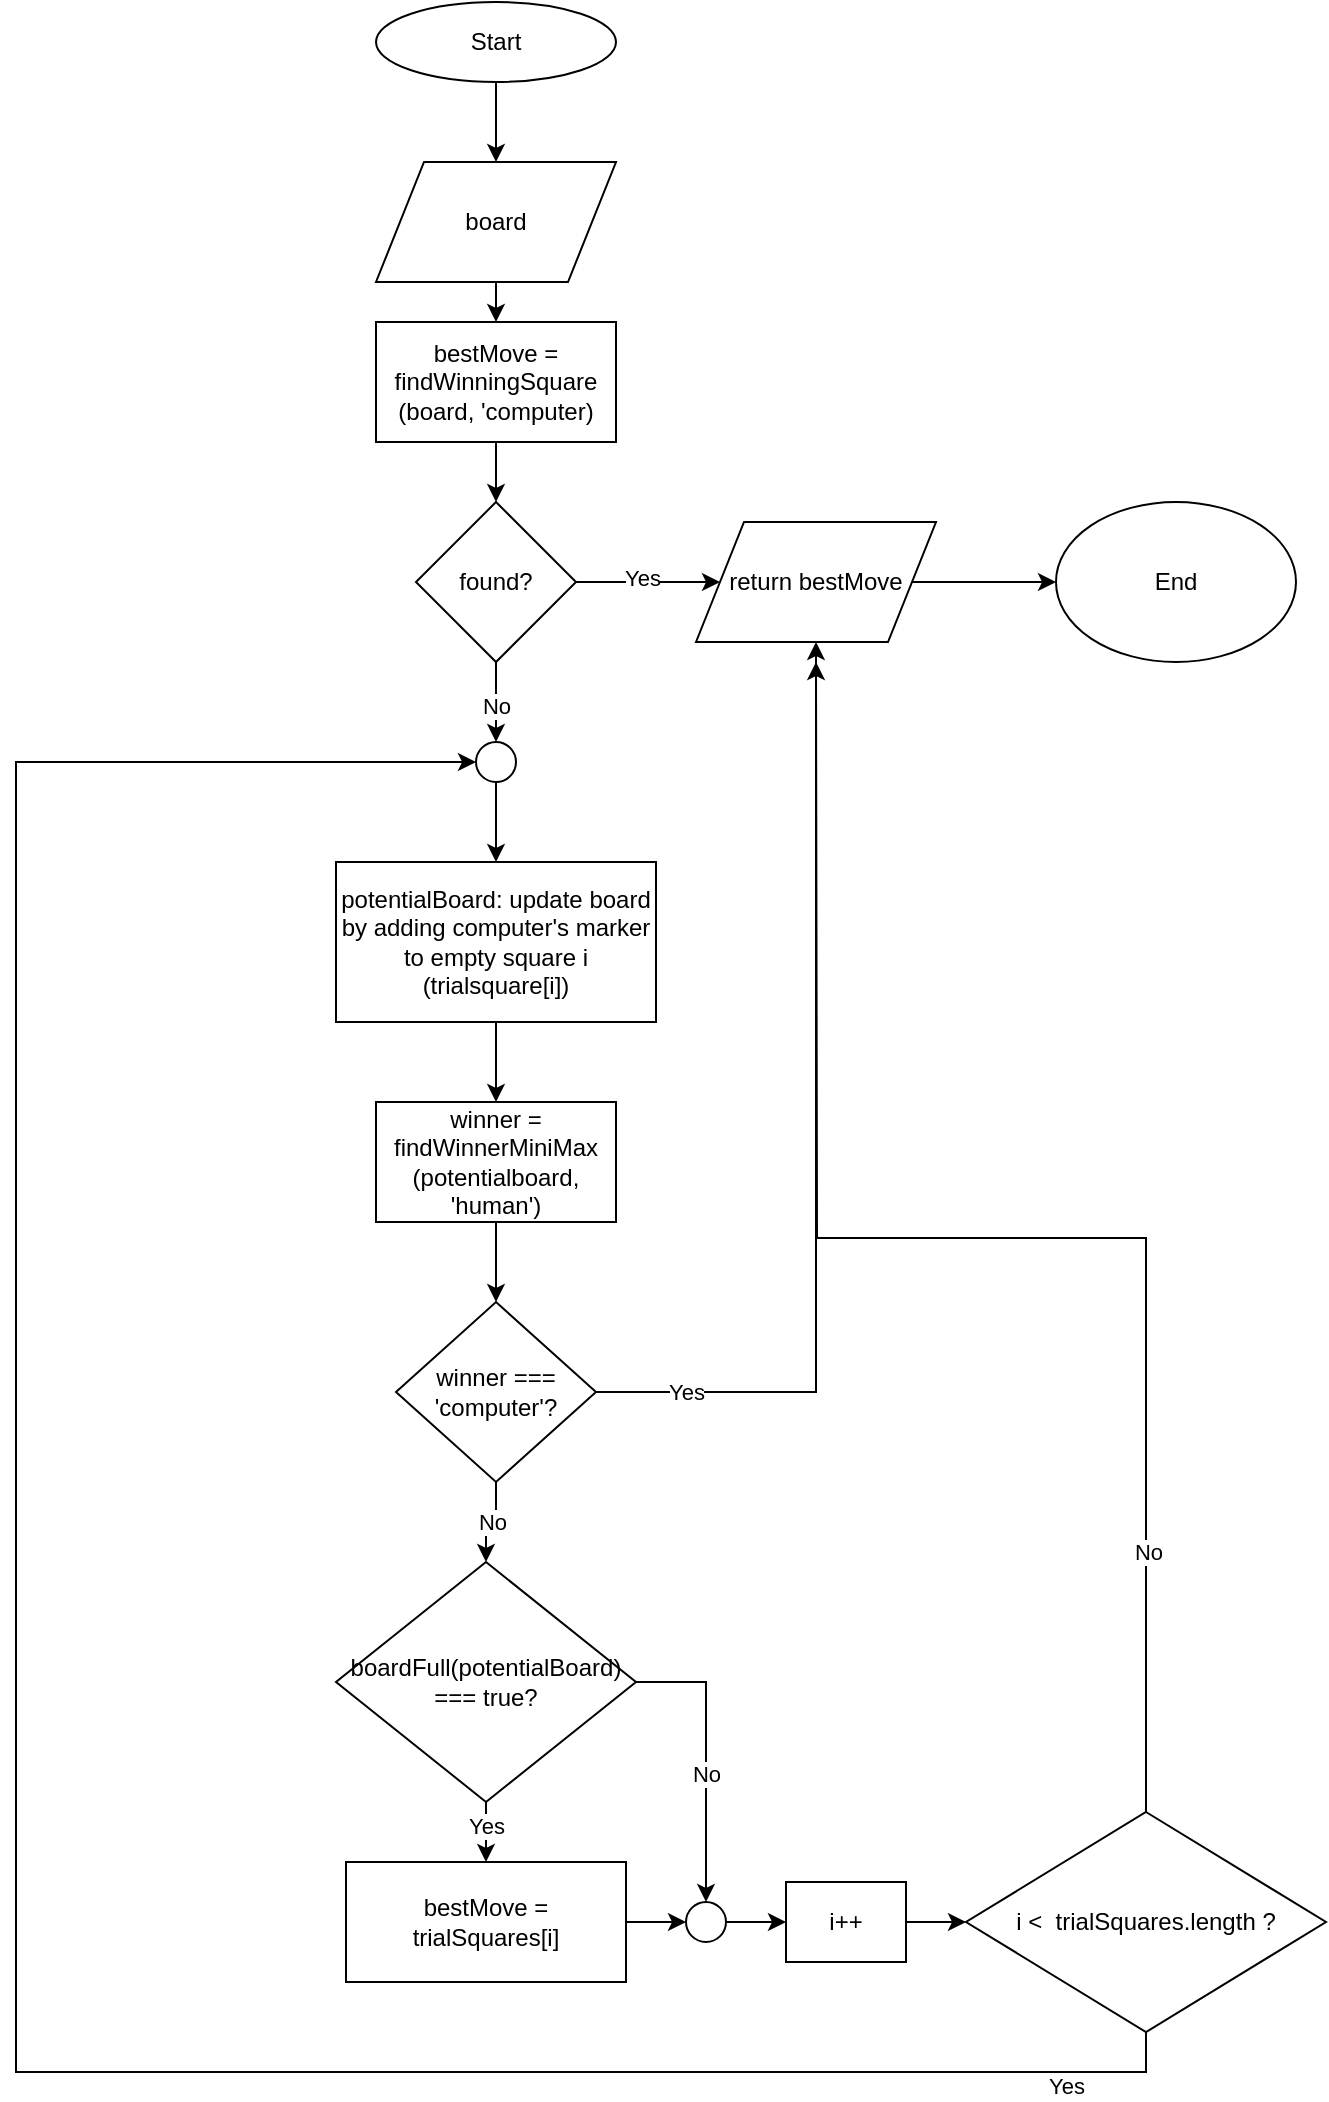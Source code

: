 <mxfile version="13.0.3" type="device" pages="2"><diagram id="iCklrTBfvFfXar5_xqN9" name="computerBestMove (board)"><mxGraphModel dx="1892" dy="1238" grid="1" gridSize="10" guides="1" tooltips="1" connect="1" arrows="1" fold="1" page="1" pageScale="1" pageWidth="850" pageHeight="1100" math="0" shadow="0"><root><mxCell id="0"/><mxCell id="1" parent="0"/><mxCell id="P31qVpUJk5AnuP_3QiR0-4" style="edgeStyle=orthogonalEdgeStyle;rounded=0;orthogonalLoop=1;jettySize=auto;html=1;exitX=0.5;exitY=1;exitDx=0;exitDy=0;entryX=0.5;entryY=0;entryDx=0;entryDy=0;" parent="1" source="P31qVpUJk5AnuP_3QiR0-1" target="P31qVpUJk5AnuP_3QiR0-2" edge="1"><mxGeometry relative="1" as="geometry"/></mxCell><mxCell id="P31qVpUJk5AnuP_3QiR0-1" value="Start" style="ellipse;whiteSpace=wrap;html=1;" parent="1" vertex="1"><mxGeometry x="330" y="20" width="120" height="40" as="geometry"/></mxCell><mxCell id="P31qVpUJk5AnuP_3QiR0-5" style="edgeStyle=orthogonalEdgeStyle;rounded=0;orthogonalLoop=1;jettySize=auto;html=1;exitX=0.5;exitY=1;exitDx=0;exitDy=0;entryX=0.5;entryY=0;entryDx=0;entryDy=0;" parent="1" source="P31qVpUJk5AnuP_3QiR0-2" target="P31qVpUJk5AnuP_3QiR0-3" edge="1"><mxGeometry relative="1" as="geometry"/></mxCell><mxCell id="P31qVpUJk5AnuP_3QiR0-2" value="board" style="shape=parallelogram;perimeter=parallelogramPerimeter;whiteSpace=wrap;html=1;" parent="1" vertex="1"><mxGeometry x="330" y="100" width="120" height="60" as="geometry"/></mxCell><mxCell id="P31qVpUJk5AnuP_3QiR0-7" style="edgeStyle=orthogonalEdgeStyle;rounded=0;orthogonalLoop=1;jettySize=auto;html=1;exitX=0.5;exitY=1;exitDx=0;exitDy=0;entryX=0.5;entryY=0;entryDx=0;entryDy=0;" parent="1" source="P31qVpUJk5AnuP_3QiR0-3" target="P31qVpUJk5AnuP_3QiR0-6" edge="1"><mxGeometry relative="1" as="geometry"/></mxCell><mxCell id="P31qVpUJk5AnuP_3QiR0-3" value="bestMove = findWinningSquare (board, 'computer)" style="rounded=0;whiteSpace=wrap;html=1;" parent="1" vertex="1"><mxGeometry x="330" y="180" width="120" height="60" as="geometry"/></mxCell><mxCell id="P31qVpUJk5AnuP_3QiR0-9" style="edgeStyle=orthogonalEdgeStyle;rounded=0;orthogonalLoop=1;jettySize=auto;html=1;exitX=1;exitY=0.5;exitDx=0;exitDy=0;entryX=0;entryY=0.5;entryDx=0;entryDy=0;" parent="1" source="P31qVpUJk5AnuP_3QiR0-6" target="P31qVpUJk5AnuP_3QiR0-8" edge="1"><mxGeometry relative="1" as="geometry"/></mxCell><mxCell id="P31qVpUJk5AnuP_3QiR0-12" value="Yes" style="edgeLabel;html=1;align=center;verticalAlign=middle;resizable=0;points=[];" parent="P31qVpUJk5AnuP_3QiR0-9" vertex="1" connectable="0"><mxGeometry x="-0.083" y="2" relative="1" as="geometry"><mxPoint as="offset"/></mxGeometry></mxCell><mxCell id="P31qVpUJk5AnuP_3QiR0-32" style="edgeStyle=orthogonalEdgeStyle;rounded=0;orthogonalLoop=1;jettySize=auto;html=1;exitX=0.5;exitY=1;exitDx=0;exitDy=0;entryX=0.5;entryY=0;entryDx=0;entryDy=0;" parent="1" source="P31qVpUJk5AnuP_3QiR0-6" target="P31qVpUJk5AnuP_3QiR0-31" edge="1"><mxGeometry relative="1" as="geometry"/></mxCell><mxCell id="P31qVpUJk5AnuP_3QiR0-34" value="No" style="edgeLabel;html=1;align=center;verticalAlign=middle;resizable=0;points=[];" parent="P31qVpUJk5AnuP_3QiR0-32" vertex="1" connectable="0"><mxGeometry x="-0.429" y="-10" relative="1" as="geometry"><mxPoint x="10" y="10" as="offset"/></mxGeometry></mxCell><mxCell id="P31qVpUJk5AnuP_3QiR0-6" value="found?" style="rhombus;whiteSpace=wrap;html=1;" parent="1" vertex="1"><mxGeometry x="350" y="270" width="80" height="80" as="geometry"/></mxCell><mxCell id="P31qVpUJk5AnuP_3QiR0-11" style="edgeStyle=orthogonalEdgeStyle;rounded=0;orthogonalLoop=1;jettySize=auto;html=1;exitX=1;exitY=0.5;exitDx=0;exitDy=0;entryX=0;entryY=0.5;entryDx=0;entryDy=0;" parent="1" source="P31qVpUJk5AnuP_3QiR0-8" target="P31qVpUJk5AnuP_3QiR0-10" edge="1"><mxGeometry relative="1" as="geometry"/></mxCell><mxCell id="P31qVpUJk5AnuP_3QiR0-8" value="return bestMove" style="shape=parallelogram;perimeter=parallelogramPerimeter;whiteSpace=wrap;html=1;" parent="1" vertex="1"><mxGeometry x="490" y="280" width="120" height="60" as="geometry"/></mxCell><mxCell id="P31qVpUJk5AnuP_3QiR0-10" value="End" style="ellipse;whiteSpace=wrap;html=1;" parent="1" vertex="1"><mxGeometry x="670" y="270" width="120" height="80" as="geometry"/></mxCell><mxCell id="P31qVpUJk5AnuP_3QiR0-18" style="edgeStyle=orthogonalEdgeStyle;rounded=0;orthogonalLoop=1;jettySize=auto;html=1;exitX=0.5;exitY=1;exitDx=0;exitDy=0;entryX=0.5;entryY=0;entryDx=0;entryDy=0;" parent="1" source="P31qVpUJk5AnuP_3QiR0-13" target="P31qVpUJk5AnuP_3QiR0-17" edge="1"><mxGeometry relative="1" as="geometry"/></mxCell><mxCell id="P31qVpUJk5AnuP_3QiR0-13" value="potentialBoard: update board by adding computer's marker to empty square i (trialsquare[i])" style="rounded=0;whiteSpace=wrap;html=1;" parent="1" vertex="1"><mxGeometry x="310" y="450" width="160" height="80" as="geometry"/></mxCell><mxCell id="P31qVpUJk5AnuP_3QiR0-20" style="edgeStyle=orthogonalEdgeStyle;rounded=0;orthogonalLoop=1;jettySize=auto;html=1;exitX=0.5;exitY=1;exitDx=0;exitDy=0;entryX=0.5;entryY=0;entryDx=0;entryDy=0;" parent="1" source="P31qVpUJk5AnuP_3QiR0-17" target="P31qVpUJk5AnuP_3QiR0-19" edge="1"><mxGeometry relative="1" as="geometry"/></mxCell><mxCell id="P31qVpUJk5AnuP_3QiR0-17" value="winner = findWinnerMiniMax (potentialboard, 'human')" style="rounded=0;whiteSpace=wrap;html=1;" parent="1" vertex="1"><mxGeometry x="330" y="570" width="120" height="60" as="geometry"/></mxCell><mxCell id="P31qVpUJk5AnuP_3QiR0-21" style="edgeStyle=orthogonalEdgeStyle;rounded=0;orthogonalLoop=1;jettySize=auto;html=1;exitX=1;exitY=0.5;exitDx=0;exitDy=0;entryX=0.5;entryY=1;entryDx=0;entryDy=0;" parent="1" source="P31qVpUJk5AnuP_3QiR0-19" target="P31qVpUJk5AnuP_3QiR0-8" edge="1"><mxGeometry relative="1" as="geometry"/></mxCell><mxCell id="P31qVpUJk5AnuP_3QiR0-22" value="Yes" style="edgeLabel;html=1;align=center;verticalAlign=middle;resizable=0;points=[];" parent="P31qVpUJk5AnuP_3QiR0-21" vertex="1" connectable="0"><mxGeometry x="-0.816" y="-2" relative="1" as="geometry"><mxPoint y="-2" as="offset"/></mxGeometry></mxCell><mxCell id="P31qVpUJk5AnuP_3QiR0-24" value="No" style="edgeStyle=orthogonalEdgeStyle;rounded=0;orthogonalLoop=1;jettySize=auto;html=1;exitX=0.5;exitY=1;exitDx=0;exitDy=0;entryX=0.5;entryY=0;entryDx=0;entryDy=0;" parent="1" source="P31qVpUJk5AnuP_3QiR0-19" target="tBIIyXvJXtZ9PW6krhpN-5" edge="1"><mxGeometry relative="1" as="geometry"><mxPoint x="390" y="930" as="targetPoint"/></mxGeometry></mxCell><mxCell id="P31qVpUJk5AnuP_3QiR0-19" value="winner === 'computer'?" style="rhombus;whiteSpace=wrap;html=1;" parent="1" vertex="1"><mxGeometry x="340" y="670" width="100" height="90" as="geometry"/></mxCell><mxCell id="P31qVpUJk5AnuP_3QiR0-33" style="edgeStyle=orthogonalEdgeStyle;rounded=0;orthogonalLoop=1;jettySize=auto;html=1;exitX=0.5;exitY=1;exitDx=0;exitDy=0;entryX=0.5;entryY=0;entryDx=0;entryDy=0;" parent="1" source="P31qVpUJk5AnuP_3QiR0-31" target="P31qVpUJk5AnuP_3QiR0-13" edge="1"><mxGeometry relative="1" as="geometry"/></mxCell><mxCell id="P31qVpUJk5AnuP_3QiR0-31" value="" style="ellipse;whiteSpace=wrap;html=1;aspect=fixed;" parent="1" vertex="1"><mxGeometry x="380" y="390" width="20" height="20" as="geometry"/></mxCell><mxCell id="tBIIyXvJXtZ9PW6krhpN-1" value="" style="edgeStyle=orthogonalEdgeStyle;rounded=0;orthogonalLoop=1;jettySize=auto;html=1;" edge="1" parent="1" source="tBIIyXvJXtZ9PW6krhpN-5" target="tBIIyXvJXtZ9PW6krhpN-10"><mxGeometry relative="1" as="geometry"/></mxCell><mxCell id="tBIIyXvJXtZ9PW6krhpN-2" value="Yes" style="edgeLabel;html=1;align=center;verticalAlign=middle;resizable=0;points=[];" vertex="1" connectable="0" parent="tBIIyXvJXtZ9PW6krhpN-1"><mxGeometry x="0.26" relative="1" as="geometry"><mxPoint as="offset"/></mxGeometry></mxCell><mxCell id="tBIIyXvJXtZ9PW6krhpN-3" style="edgeStyle=orthogonalEdgeStyle;rounded=0;orthogonalLoop=1;jettySize=auto;html=1;entryX=0.5;entryY=0;entryDx=0;entryDy=0;" edge="1" parent="1" source="tBIIyXvJXtZ9PW6krhpN-5" target="tBIIyXvJXtZ9PW6krhpN-14"><mxGeometry relative="1" as="geometry"/></mxCell><mxCell id="tBIIyXvJXtZ9PW6krhpN-4" value="No" style="edgeLabel;html=1;align=center;verticalAlign=middle;resizable=0;points=[];" vertex="1" connectable="0" parent="tBIIyXvJXtZ9PW6krhpN-3"><mxGeometry x="0.11" relative="1" as="geometry"><mxPoint as="offset"/></mxGeometry></mxCell><mxCell id="tBIIyXvJXtZ9PW6krhpN-5" value="boardFull(potentialBoard) === true?" style="rhombus;whiteSpace=wrap;html=1;" vertex="1" parent="1"><mxGeometry x="310" y="800" width="150" height="120" as="geometry"/></mxCell><mxCell id="tBIIyXvJXtZ9PW6krhpN-17" style="edgeStyle=orthogonalEdgeStyle;rounded=0;orthogonalLoop=1;jettySize=auto;html=1;exitX=0.5;exitY=0;exitDx=0;exitDy=0;" edge="1" parent="1" source="tBIIyXvJXtZ9PW6krhpN-8"><mxGeometry relative="1" as="geometry"><mxPoint x="550" y="350" as="targetPoint"/></mxGeometry></mxCell><mxCell id="tBIIyXvJXtZ9PW6krhpN-20" value="No" style="edgeLabel;html=1;align=center;verticalAlign=middle;resizable=0;points=[];" vertex="1" connectable="0" parent="tBIIyXvJXtZ9PW6krhpN-17"><mxGeometry x="-0.651" y="-1" relative="1" as="geometry"><mxPoint y="-1" as="offset"/></mxGeometry></mxCell><mxCell id="tBIIyXvJXtZ9PW6krhpN-18" style="edgeStyle=orthogonalEdgeStyle;rounded=0;orthogonalLoop=1;jettySize=auto;html=1;exitX=0.5;exitY=1;exitDx=0;exitDy=0;entryX=0;entryY=0.5;entryDx=0;entryDy=0;" edge="1" parent="1" source="tBIIyXvJXtZ9PW6krhpN-8" target="P31qVpUJk5AnuP_3QiR0-31"><mxGeometry relative="1" as="geometry"><mxPoint x="210" y="160" as="targetPoint"/><Array as="points"><mxPoint x="715" y="1055"/><mxPoint x="150" y="1055"/><mxPoint x="150" y="400"/></Array></mxGeometry></mxCell><mxCell id="tBIIyXvJXtZ9PW6krhpN-19" value="Yes" style="edgeLabel;html=1;align=center;verticalAlign=middle;resizable=0;points=[];" vertex="1" connectable="0" parent="tBIIyXvJXtZ9PW6krhpN-18"><mxGeometry x="-0.917" y="7" relative="1" as="geometry"><mxPoint x="1" as="offset"/></mxGeometry></mxCell><mxCell id="tBIIyXvJXtZ9PW6krhpN-8" value="i &amp;lt;&amp;nbsp; trialSquares.length ?" style="rhombus;whiteSpace=wrap;html=1;" vertex="1" parent="1"><mxGeometry x="625" y="925" width="180" height="110" as="geometry"/></mxCell><mxCell id="tBIIyXvJXtZ9PW6krhpN-9" style="edgeStyle=orthogonalEdgeStyle;rounded=0;orthogonalLoop=1;jettySize=auto;html=1;exitX=1;exitY=0.5;exitDx=0;exitDy=0;entryX=0;entryY=0.5;entryDx=0;entryDy=0;" edge="1" parent="1" source="tBIIyXvJXtZ9PW6krhpN-10" target="tBIIyXvJXtZ9PW6krhpN-14"><mxGeometry relative="1" as="geometry"/></mxCell><mxCell id="tBIIyXvJXtZ9PW6krhpN-10" value="bestMove = trialSquares[i]" style="rounded=0;whiteSpace=wrap;html=1;" vertex="1" parent="1"><mxGeometry x="315" y="950" width="140" height="60" as="geometry"/></mxCell><mxCell id="tBIIyXvJXtZ9PW6krhpN-11" style="edgeStyle=orthogonalEdgeStyle;rounded=0;orthogonalLoop=1;jettySize=auto;html=1;exitX=1;exitY=0.5;exitDx=0;exitDy=0;entryX=0;entryY=0.5;entryDx=0;entryDy=0;" edge="1" parent="1" source="tBIIyXvJXtZ9PW6krhpN-12" target="tBIIyXvJXtZ9PW6krhpN-8"><mxGeometry relative="1" as="geometry"/></mxCell><mxCell id="tBIIyXvJXtZ9PW6krhpN-12" value="i++" style="rounded=0;whiteSpace=wrap;html=1;" vertex="1" parent="1"><mxGeometry x="535" y="960" width="60" height="40" as="geometry"/></mxCell><mxCell id="tBIIyXvJXtZ9PW6krhpN-13" style="edgeStyle=orthogonalEdgeStyle;rounded=0;orthogonalLoop=1;jettySize=auto;html=1;exitX=1;exitY=0.5;exitDx=0;exitDy=0;entryX=0;entryY=0.5;entryDx=0;entryDy=0;" edge="1" parent="1" source="tBIIyXvJXtZ9PW6krhpN-14" target="tBIIyXvJXtZ9PW6krhpN-12"><mxGeometry relative="1" as="geometry"/></mxCell><mxCell id="tBIIyXvJXtZ9PW6krhpN-14" value="" style="ellipse;whiteSpace=wrap;html=1;aspect=fixed;" vertex="1" parent="1"><mxGeometry x="485" y="970" width="20" height="20" as="geometry"/></mxCell></root></mxGraphModel></diagram><diagram id="pJft86ljrz3UbK-EgayG" name="findWinnerMiniMax"><mxGraphModel dx="1113" dy="728" grid="1" gridSize="10" guides="1" tooltips="1" connect="1" arrows="1" fold="1" page="1" pageScale="1" pageWidth="850" pageHeight="1100" math="0" shadow="0"><root><mxCell id="gJFzYx_IZFgRuHqk3IVO-0"/><mxCell id="gJFzYx_IZFgRuHqk3IVO-1" parent="gJFzYx_IZFgRuHqk3IVO-0"/><mxCell id="vyQBk06n9ZYLGQnBd1AE-2" style="edgeStyle=orthogonalEdgeStyle;rounded=0;orthogonalLoop=1;jettySize=auto;html=1;exitX=0.5;exitY=1;exitDx=0;exitDy=0;entryX=0.5;entryY=0;entryDx=0;entryDy=0;" edge="1" parent="gJFzYx_IZFgRuHqk3IVO-1" source="vyQBk06n9ZYLGQnBd1AE-0" target="vyQBk06n9ZYLGQnBd1AE-1"><mxGeometry relative="1" as="geometry"/></mxCell><mxCell id="vyQBk06n9ZYLGQnBd1AE-0" value="Start" style="ellipse;whiteSpace=wrap;html=1;" vertex="1" parent="gJFzYx_IZFgRuHqk3IVO-1"><mxGeometry x="335" y="10" width="110" height="40" as="geometry"/></mxCell><mxCell id="QqYskQ0Z4_sS65PMfRqT-0" style="edgeStyle=orthogonalEdgeStyle;rounded=0;orthogonalLoop=1;jettySize=auto;html=1;exitX=0.5;exitY=1;exitDx=0;exitDy=0;entryX=0.5;entryY=0;entryDx=0;entryDy=0;" edge="1" parent="gJFzYx_IZFgRuHqk3IVO-1" source="vyQBk06n9ZYLGQnBd1AE-1" target="lWsMaVxZAi9epjFmANXS-0"><mxGeometry relative="1" as="geometry"/></mxCell><mxCell id="vyQBk06n9ZYLGQnBd1AE-1" value="board, player" style="shape=parallelogram;perimeter=parallelogramPerimeter;whiteSpace=wrap;html=1;" vertex="1" parent="gJFzYx_IZFgRuHqk3IVO-1"><mxGeometry x="330" y="70" width="120" height="60" as="geometry"/></mxCell><mxCell id="o7JmBUf1iyj-ca0KATtw-1" style="edgeStyle=orthogonalEdgeStyle;rounded=0;orthogonalLoop=1;jettySize=auto;html=1;exitX=0.5;exitY=1;exitDx=0;exitDy=0;entryX=0.5;entryY=0;entryDx=0;entryDy=0;" edge="1" parent="gJFzYx_IZFgRuHqk3IVO-1" source="lWsMaVxZAi9epjFmANXS-0" target="QqYskQ0Z4_sS65PMfRqT-1"><mxGeometry relative="1" as="geometry"/></mxCell><mxCell id="lWsMaVxZAi9epjFmANXS-0" value="bestMove = findWinningSquare (board, player)" style="rounded=0;whiteSpace=wrap;html=1;" vertex="1" parent="gJFzYx_IZFgRuHqk3IVO-1"><mxGeometry x="330" y="190" width="120" height="60" as="geometry"/></mxCell><mxCell id="QqYskQ0Z4_sS65PMfRqT-3" style="edgeStyle=orthogonalEdgeStyle;rounded=0;orthogonalLoop=1;jettySize=auto;html=1;exitX=1;exitY=0.5;exitDx=0;exitDy=0;entryX=0;entryY=0.5;entryDx=0;entryDy=0;" edge="1" parent="gJFzYx_IZFgRuHqk3IVO-1" source="QqYskQ0Z4_sS65PMfRqT-1" target="QqYskQ0Z4_sS65PMfRqT-2"><mxGeometry relative="1" as="geometry"/></mxCell><mxCell id="o7JmBUf1iyj-ca0KATtw-2" value="Yes" style="edgeLabel;html=1;align=center;verticalAlign=middle;resizable=0;points=[];" vertex="1" connectable="0" parent="QqYskQ0Z4_sS65PMfRqT-3"><mxGeometry y="-1" relative="1" as="geometry"><mxPoint as="offset"/></mxGeometry></mxCell><mxCell id="q0bVuU2BbsGJwxxC3UmU-1" value="No" style="edgeStyle=orthogonalEdgeStyle;rounded=0;orthogonalLoop=1;jettySize=auto;html=1;exitX=0.5;exitY=1;exitDx=0;exitDy=0;entryX=0.5;entryY=0;entryDx=0;entryDy=0;" edge="1" parent="gJFzYx_IZFgRuHqk3IVO-1" source="QqYskQ0Z4_sS65PMfRqT-1" target="q0bVuU2BbsGJwxxC3UmU-0"><mxGeometry relative="1" as="geometry"/></mxCell><mxCell id="QqYskQ0Z4_sS65PMfRqT-1" value="found?" style="rhombus;whiteSpace=wrap;html=1;" vertex="1" parent="gJFzYx_IZFgRuHqk3IVO-1"><mxGeometry x="350" y="280" width="80" height="80" as="geometry"/></mxCell><mxCell id="QqYskQ0Z4_sS65PMfRqT-2" value="return player" style="shape=parallelogram;perimeter=parallelogramPerimeter;whiteSpace=wrap;html=1;" vertex="1" parent="gJFzYx_IZFgRuHqk3IVO-1"><mxGeometry x="510" y="290" width="120" height="60" as="geometry"/></mxCell><mxCell id="jTC1sj6xRE64ESSMHdmk-1" style="edgeStyle=orthogonalEdgeStyle;rounded=0;orthogonalLoop=1;jettySize=auto;html=1;exitX=0.5;exitY=1;exitDx=0;exitDy=0;entryX=0.5;entryY=0;entryDx=0;entryDy=0;" edge="1" parent="gJFzYx_IZFgRuHqk3IVO-1" source="q0bVuU2BbsGJwxxC3UmU-0" target="jTC1sj6xRE64ESSMHdmk-0"><mxGeometry relative="1" as="geometry"/></mxCell><mxCell id="q0bVuU2BbsGJwxxC3UmU-0" value="potentialBoard: update board by adding player's marker to empty square i (trialsquare[i])" style="rounded=0;whiteSpace=wrap;html=1;" vertex="1" parent="gJFzYx_IZFgRuHqk3IVO-1"><mxGeometry x="310" y="410" width="160" height="80" as="geometry"/></mxCell><mxCell id="1njO55l25T3cqXU5nWhw-1" style="edgeStyle=orthogonalEdgeStyle;rounded=0;orthogonalLoop=1;jettySize=auto;html=1;exitX=0.5;exitY=1;exitDx=0;exitDy=0;entryX=0.5;entryY=0;entryDx=0;entryDy=0;" edge="1" parent="gJFzYx_IZFgRuHqk3IVO-1" source="jTC1sj6xRE64ESSMHdmk-0" target="1njO55l25T3cqXU5nWhw-0"><mxGeometry relative="1" as="geometry"/></mxCell><mxCell id="jTC1sj6xRE64ESSMHdmk-0" value="winner = findWinnerMiniMax (potentialboard, alternatePlayers(player, player1and2)')" style="rounded=0;whiteSpace=wrap;html=1;" vertex="1" parent="gJFzYx_IZFgRuHqk3IVO-1"><mxGeometry x="315" y="540" width="150" height="70" as="geometry"/></mxCell><mxCell id="1njO55l25T3cqXU5nWhw-0" value="winner === player?" style="rhombus;whiteSpace=wrap;html=1;" vertex="1" parent="gJFzYx_IZFgRuHqk3IVO-1"><mxGeometry x="340" y="650" width="100" height="90" as="geometry"/></mxCell><mxCell id="6lhPnX7ljj0f-S4VZgd0-0" value="No" style="edgeStyle=orthogonalEdgeStyle;rounded=0;orthogonalLoop=1;jettySize=auto;html=1;exitX=0.5;exitY=1;exitDx=0;exitDy=0;entryX=0.5;entryY=0;entryDx=0;entryDy=0;" edge="1" parent="gJFzYx_IZFgRuHqk3IVO-1"><mxGeometry relative="1" as="geometry"><mxPoint x="390" y="740" as="sourcePoint"/><mxPoint x="390" y="780" as="targetPoint"/></mxGeometry></mxCell><mxCell id="gXRc4KvTetEpqdb99Slu-12" value="" style="edgeStyle=orthogonalEdgeStyle;rounded=0;orthogonalLoop=1;jettySize=auto;html=1;" edge="1" parent="gJFzYx_IZFgRuHqk3IVO-1" source="gXRc4KvTetEpqdb99Slu-2" target="gXRc4KvTetEpqdb99Slu-11"><mxGeometry relative="1" as="geometry"/></mxCell><mxCell id="gXRc4KvTetEpqdb99Slu-13" value="Yes" style="edgeLabel;html=1;align=center;verticalAlign=middle;resizable=0;points=[];" vertex="1" connectable="0" parent="gXRc4KvTetEpqdb99Slu-12"><mxGeometry x="0.26" relative="1" as="geometry"><mxPoint as="offset"/></mxGeometry></mxCell><mxCell id="gXRc4KvTetEpqdb99Slu-18" style="edgeStyle=orthogonalEdgeStyle;rounded=0;orthogonalLoop=1;jettySize=auto;html=1;entryX=0.5;entryY=0;entryDx=0;entryDy=0;" edge="1" parent="gJFzYx_IZFgRuHqk3IVO-1" source="gXRc4KvTetEpqdb99Slu-2" target="gXRc4KvTetEpqdb99Slu-17"><mxGeometry relative="1" as="geometry"/></mxCell><mxCell id="gXRc4KvTetEpqdb99Slu-20" value="No" style="edgeLabel;html=1;align=center;verticalAlign=middle;resizable=0;points=[];" vertex="1" connectable="0" parent="gXRc4KvTetEpqdb99Slu-18"><mxGeometry x="0.11" relative="1" as="geometry"><mxPoint as="offset"/></mxGeometry></mxCell><mxCell id="gXRc4KvTetEpqdb99Slu-2" value="boardFull(potentialBoard) === true?" style="rhombus;whiteSpace=wrap;html=1;" vertex="1" parent="gJFzYx_IZFgRuHqk3IVO-1"><mxGeometry x="315" y="780" width="150" height="120" as="geometry"/></mxCell><mxCell id="gXRc4KvTetEpqdb99Slu-6" style="edgeStyle=orthogonalEdgeStyle;rounded=0;orthogonalLoop=1;jettySize=auto;html=1;exitX=0.5;exitY=1;exitDx=0;exitDy=0;entryX=0;entryY=0.5;entryDx=0;entryDy=0;" edge="1" parent="gJFzYx_IZFgRuHqk3IVO-1" source="gXRc4KvTetEpqdb99Slu-8" target="gXRc4KvTetEpqdb99Slu-7"><mxGeometry relative="1" as="geometry"><mxPoint x="210" y="200" as="targetPoint"/><mxPoint x="50" y="830" as="sourcePoint"/><Array as="points"><mxPoint x="720" y="1035"/><mxPoint x="160" y="1035"/><mxPoint x="160" y="150"/></Array></mxGeometry></mxCell><mxCell id="gXRc4KvTetEpqdb99Slu-23" value="Yes" style="edgeLabel;html=1;align=center;verticalAlign=middle;resizable=0;points=[];" vertex="1" connectable="0" parent="gXRc4KvTetEpqdb99Slu-6"><mxGeometry x="-0.976" y="-19" relative="1" as="geometry"><mxPoint x="-19" y="20" as="offset"/></mxGeometry></mxCell><mxCell id="gXRc4KvTetEpqdb99Slu-7" value="" style="ellipse;whiteSpace=wrap;html=1;aspect=fixed;" vertex="1" parent="gJFzYx_IZFgRuHqk3IVO-1"><mxGeometry x="380" y="140" width="20" height="20" as="geometry"/></mxCell><mxCell id="gXRc4KvTetEpqdb99Slu-24" style="edgeStyle=orthogonalEdgeStyle;rounded=0;orthogonalLoop=1;jettySize=auto;html=1;exitX=0.5;exitY=0;exitDx=0;exitDy=0;entryX=1;entryY=0.5;entryDx=0;entryDy=0;" edge="1" parent="gJFzYx_IZFgRuHqk3IVO-1" source="gXRc4KvTetEpqdb99Slu-8" target="gXRc4KvTetEpqdb99Slu-25"><mxGeometry relative="1" as="geometry"><mxPoint x="670" y="690" as="targetPoint"/></mxGeometry></mxCell><mxCell id="gXRc4KvTetEpqdb99Slu-29" value="No" style="edgeLabel;html=1;align=center;verticalAlign=middle;resizable=0;points=[];" vertex="1" connectable="0" parent="gXRc4KvTetEpqdb99Slu-24"><mxGeometry x="-0.529" relative="1" as="geometry"><mxPoint as="offset"/></mxGeometry></mxCell><mxCell id="gXRc4KvTetEpqdb99Slu-8" value="i &amp;lt;&amp;nbsp; trialSquares.length ?" style="rhombus;whiteSpace=wrap;html=1;" vertex="1" parent="gJFzYx_IZFgRuHqk3IVO-1"><mxGeometry x="630" y="905" width="180" height="110" as="geometry"/></mxCell><mxCell id="gXRc4KvTetEpqdb99Slu-19" style="edgeStyle=orthogonalEdgeStyle;rounded=0;orthogonalLoop=1;jettySize=auto;html=1;exitX=1;exitY=0.5;exitDx=0;exitDy=0;entryX=0;entryY=0.5;entryDx=0;entryDy=0;" edge="1" parent="gJFzYx_IZFgRuHqk3IVO-1" source="gXRc4KvTetEpqdb99Slu-11" target="gXRc4KvTetEpqdb99Slu-17"><mxGeometry relative="1" as="geometry"/></mxCell><mxCell id="gXRc4KvTetEpqdb99Slu-11" value="winner = 'tie'" style="rounded=0;whiteSpace=wrap;html=1;" vertex="1" parent="gJFzYx_IZFgRuHqk3IVO-1"><mxGeometry x="320" y="930" width="140" height="60" as="geometry"/></mxCell><mxCell id="gXRc4KvTetEpqdb99Slu-22" style="edgeStyle=orthogonalEdgeStyle;rounded=0;orthogonalLoop=1;jettySize=auto;html=1;exitX=1;exitY=0.5;exitDx=0;exitDy=0;entryX=0;entryY=0.5;entryDx=0;entryDy=0;" edge="1" parent="gJFzYx_IZFgRuHqk3IVO-1" source="gXRc4KvTetEpqdb99Slu-14" target="gXRc4KvTetEpqdb99Slu-8"><mxGeometry relative="1" as="geometry"/></mxCell><mxCell id="gXRc4KvTetEpqdb99Slu-14" value="i++" style="rounded=0;whiteSpace=wrap;html=1;" vertex="1" parent="gJFzYx_IZFgRuHqk3IVO-1"><mxGeometry x="540" y="940" width="60" height="40" as="geometry"/></mxCell><mxCell id="gXRc4KvTetEpqdb99Slu-21" style="edgeStyle=orthogonalEdgeStyle;rounded=0;orthogonalLoop=1;jettySize=auto;html=1;exitX=1;exitY=0.5;exitDx=0;exitDy=0;entryX=0;entryY=0.5;entryDx=0;entryDy=0;" edge="1" parent="gJFzYx_IZFgRuHqk3IVO-1" source="gXRc4KvTetEpqdb99Slu-17" target="gXRc4KvTetEpqdb99Slu-14"><mxGeometry relative="1" as="geometry"/></mxCell><mxCell id="gXRc4KvTetEpqdb99Slu-17" value="" style="ellipse;whiteSpace=wrap;html=1;aspect=fixed;" vertex="1" parent="gJFzYx_IZFgRuHqk3IVO-1"><mxGeometry x="490" y="950" width="20" height="20" as="geometry"/></mxCell><mxCell id="gXRc4KvTetEpqdb99Slu-28" style="edgeStyle=orthogonalEdgeStyle;rounded=0;orthogonalLoop=1;jettySize=auto;html=1;exitX=0.5;exitY=0;exitDx=0;exitDy=0;entryX=0.5;entryY=1;entryDx=0;entryDy=0;" edge="1" parent="gJFzYx_IZFgRuHqk3IVO-1" source="gXRc4KvTetEpqdb99Slu-25" target="QqYskQ0Z4_sS65PMfRqT-2"><mxGeometry relative="1" as="geometry"><mxPoint x="567" y="350" as="targetPoint"/></mxGeometry></mxCell><mxCell id="gXRc4KvTetEpqdb99Slu-25" value="" style="ellipse;whiteSpace=wrap;html=1;aspect=fixed;" vertex="1" parent="gJFzYx_IZFgRuHqk3IVO-1"><mxGeometry x="560" y="685" width="20" height="20" as="geometry"/></mxCell><mxCell id="gXRc4KvTetEpqdb99Slu-26" style="edgeStyle=orthogonalEdgeStyle;rounded=0;orthogonalLoop=1;jettySize=auto;html=1;exitX=1;exitY=0.5;exitDx=0;exitDy=0;entryX=0;entryY=0.5;entryDx=0;entryDy=0;" edge="1" parent="gJFzYx_IZFgRuHqk3IVO-1" source="1njO55l25T3cqXU5nWhw-0" target="gXRc4KvTetEpqdb99Slu-25"><mxGeometry relative="1" as="geometry"><mxPoint x="440" y="695" as="sourcePoint"/><mxPoint x="571.96" y="350" as="targetPoint"/></mxGeometry></mxCell><mxCell id="gXRc4KvTetEpqdb99Slu-27" value="Yes" style="edgeLabel;html=1;align=center;verticalAlign=middle;resizable=0;points=[];" vertex="1" connectable="0" parent="gXRc4KvTetEpqdb99Slu-26"><mxGeometry x="-0.868" y="-1" relative="1" as="geometry"><mxPoint as="offset"/></mxGeometry></mxCell></root></mxGraphModel></diagram></mxfile>